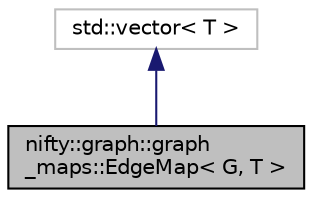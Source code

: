 digraph "nifty::graph::graph_maps::EdgeMap&lt; G, T &gt;"
{
  edge [fontname="Helvetica",fontsize="10",labelfontname="Helvetica",labelfontsize="10"];
  node [fontname="Helvetica",fontsize="10",shape=record];
  Node1 [label="nifty::graph::graph\l_maps::EdgeMap\< G, T \>",height=0.2,width=0.4,color="black", fillcolor="grey75", style="filled", fontcolor="black"];
  Node2 -> Node1 [dir="back",color="midnightblue",fontsize="10",style="solid"];
  Node2 [label="std::vector\< T \>",height=0.2,width=0.4,color="grey75", fillcolor="white", style="filled"];
}

